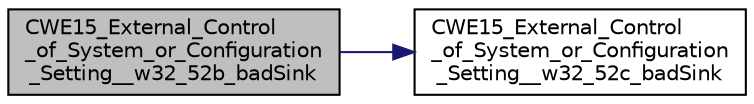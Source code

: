 digraph "CWE15_External_Control_of_System_or_Configuration_Setting__w32_52b_badSink"
{
  edge [fontname="Helvetica",fontsize="10",labelfontname="Helvetica",labelfontsize="10"];
  node [fontname="Helvetica",fontsize="10",shape=record];
  rankdir="LR";
  Node0 [label="CWE15_External_Control\l_of_System_or_Configuration\l_Setting__w32_52b_badSink",height=0.2,width=0.4,color="black", fillcolor="grey75", style="filled", fontcolor="black"];
  Node0 -> Node1 [color="midnightblue",fontsize="10",style="solid",fontname="Helvetica"];
  Node1 [label="CWE15_External_Control\l_of_System_or_Configuration\l_Setting__w32_52c_badSink",height=0.2,width=0.4,color="black", fillcolor="white", style="filled",URL="$CWE15__External__Control__of__System__or__Configuration__Setting____w32__52b_8c.html#a183f6961f01e17aff282547ef21c3614"];
}
